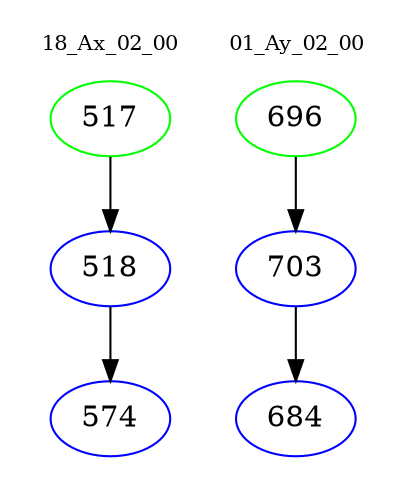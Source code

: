 digraph{
subgraph cluster_0 {
color = white
label = "18_Ax_02_00";
fontsize=10;
T0_517 [label="517", color="green"]
T0_517 -> T0_518 [color="black"]
T0_518 [label="518", color="blue"]
T0_518 -> T0_574 [color="black"]
T0_574 [label="574", color="blue"]
}
subgraph cluster_1 {
color = white
label = "01_Ay_02_00";
fontsize=10;
T1_696 [label="696", color="green"]
T1_696 -> T1_703 [color="black"]
T1_703 [label="703", color="blue"]
T1_703 -> T1_684 [color="black"]
T1_684 [label="684", color="blue"]
}
}
